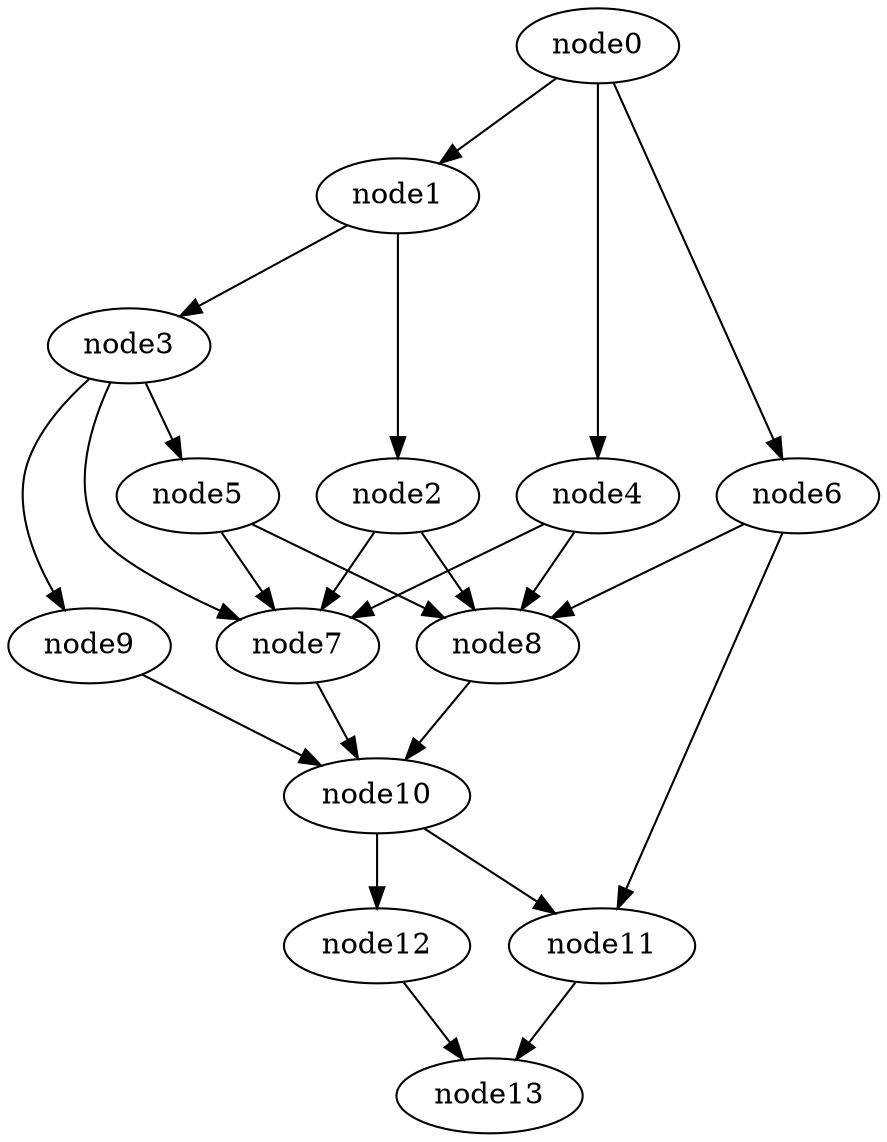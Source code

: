 digraph g{
	node13
	node12 -> node13
	node11 -> node13
	node10 -> node12
	node10 -> node11
	node9 -> node10
	node8 -> node10
	node7 -> node10
	node6 -> node11
	node6 -> node8
	node5 -> node8
	node5 -> node7
	node4 -> node8
	node4 -> node7
	node3 -> node9
	node3 -> node7
	node3 -> node5
	node2 -> node8
	node2 -> node7
	node1 -> node3
	node1 -> node2
	node0 -> node6
	node0 -> node4
	node0 -> node1
}
